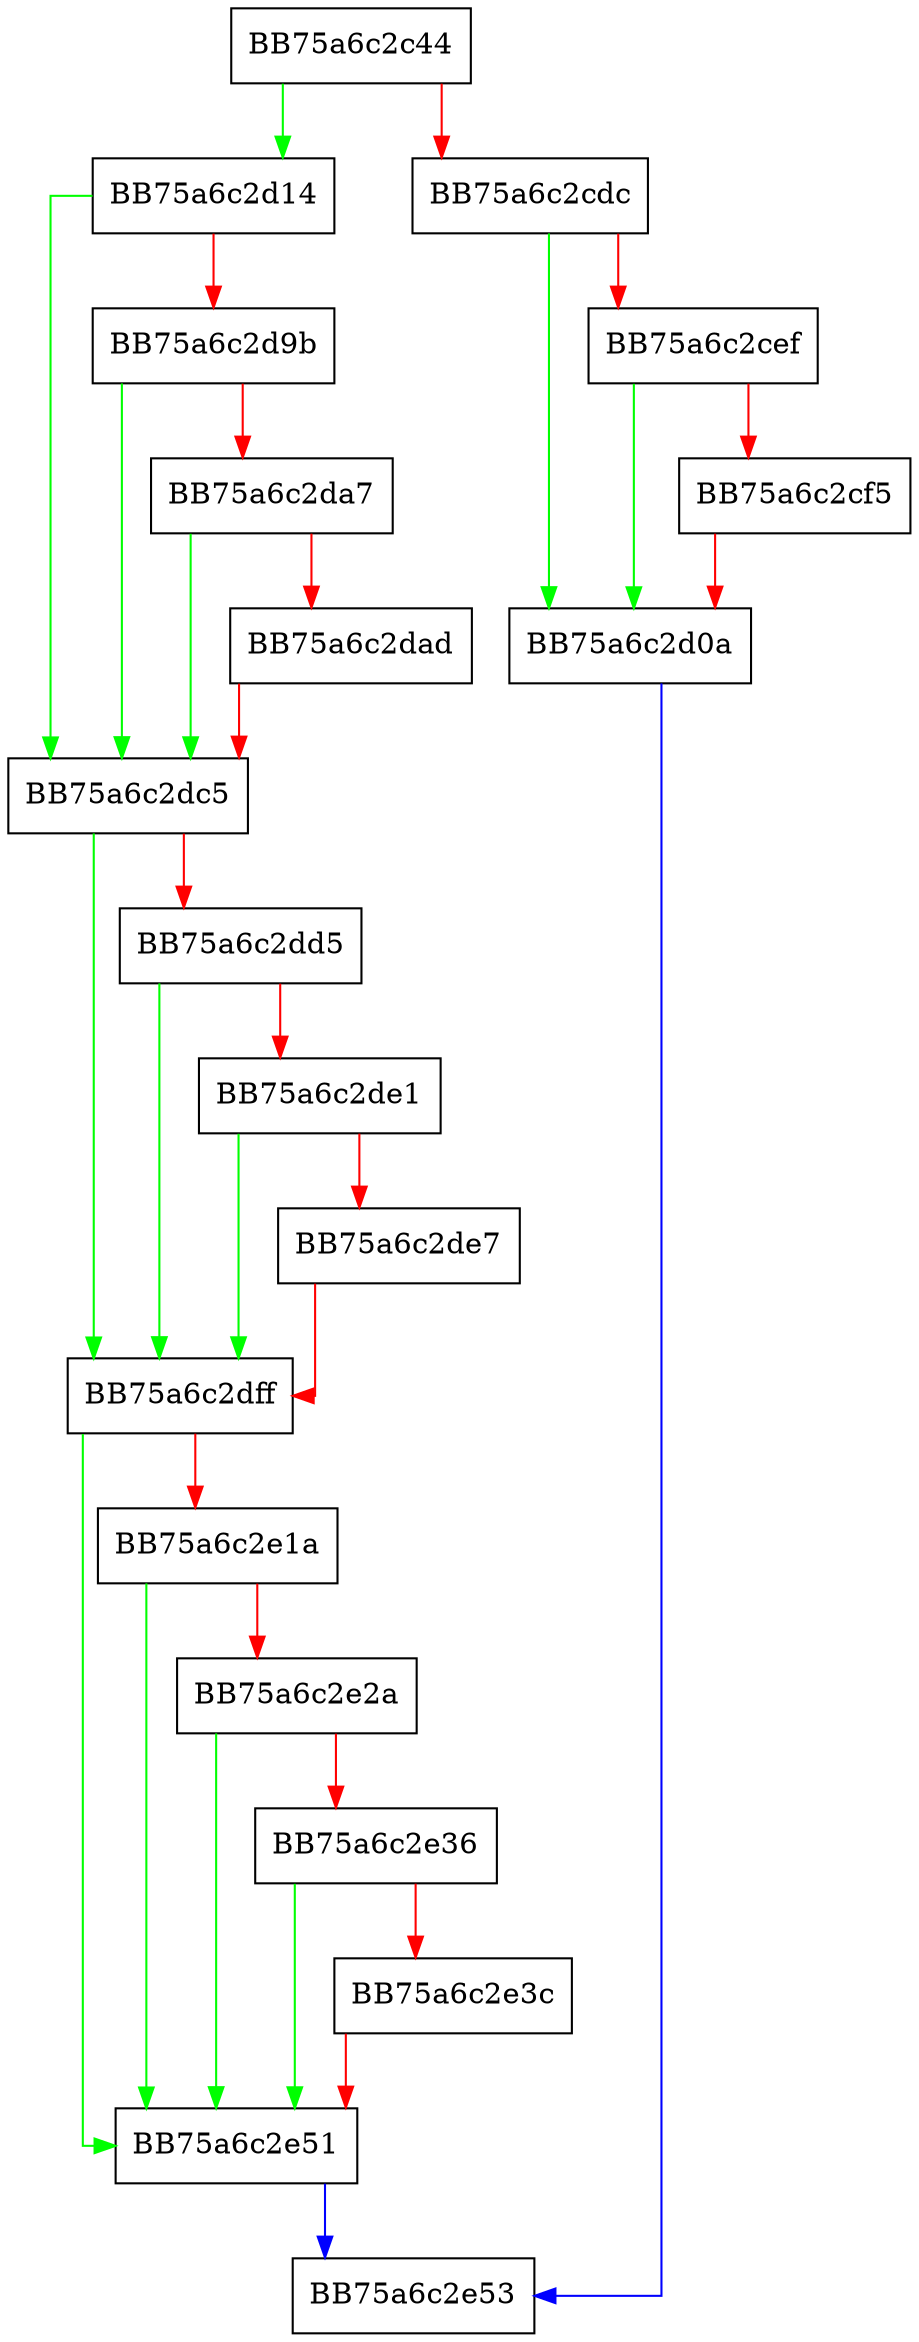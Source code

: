 digraph PrefetchHighPriAttributes {
  node [shape="box"];
  graph [splines=ortho];
  BB75a6c2c44 -> BB75a6c2d14 [color="green"];
  BB75a6c2c44 -> BB75a6c2cdc [color="red"];
  BB75a6c2cdc -> BB75a6c2d0a [color="green"];
  BB75a6c2cdc -> BB75a6c2cef [color="red"];
  BB75a6c2cef -> BB75a6c2d0a [color="green"];
  BB75a6c2cef -> BB75a6c2cf5 [color="red"];
  BB75a6c2cf5 -> BB75a6c2d0a [color="red"];
  BB75a6c2d0a -> BB75a6c2e53 [color="blue"];
  BB75a6c2d14 -> BB75a6c2dc5 [color="green"];
  BB75a6c2d14 -> BB75a6c2d9b [color="red"];
  BB75a6c2d9b -> BB75a6c2dc5 [color="green"];
  BB75a6c2d9b -> BB75a6c2da7 [color="red"];
  BB75a6c2da7 -> BB75a6c2dc5 [color="green"];
  BB75a6c2da7 -> BB75a6c2dad [color="red"];
  BB75a6c2dad -> BB75a6c2dc5 [color="red"];
  BB75a6c2dc5 -> BB75a6c2dff [color="green"];
  BB75a6c2dc5 -> BB75a6c2dd5 [color="red"];
  BB75a6c2dd5 -> BB75a6c2dff [color="green"];
  BB75a6c2dd5 -> BB75a6c2de1 [color="red"];
  BB75a6c2de1 -> BB75a6c2dff [color="green"];
  BB75a6c2de1 -> BB75a6c2de7 [color="red"];
  BB75a6c2de7 -> BB75a6c2dff [color="red"];
  BB75a6c2dff -> BB75a6c2e51 [color="green"];
  BB75a6c2dff -> BB75a6c2e1a [color="red"];
  BB75a6c2e1a -> BB75a6c2e51 [color="green"];
  BB75a6c2e1a -> BB75a6c2e2a [color="red"];
  BB75a6c2e2a -> BB75a6c2e51 [color="green"];
  BB75a6c2e2a -> BB75a6c2e36 [color="red"];
  BB75a6c2e36 -> BB75a6c2e51 [color="green"];
  BB75a6c2e36 -> BB75a6c2e3c [color="red"];
  BB75a6c2e3c -> BB75a6c2e51 [color="red"];
  BB75a6c2e51 -> BB75a6c2e53 [color="blue"];
}